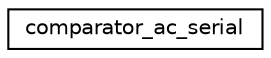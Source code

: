 digraph "Graphical Class Hierarchy"
{
 // LATEX_PDF_SIZE
  edge [fontname="Helvetica",fontsize="10",labelfontname="Helvetica",labelfontsize="10"];
  node [fontname="Helvetica",fontsize="10",shape=record];
  rankdir="LR";
  Node0 [label="comparator_ac_serial",height=0.2,width=0.4,color="black", fillcolor="white", style="filled",URL="$classcomparator__ac__serial.html",tooltip="comparator to sort ac-jobs"];
}
